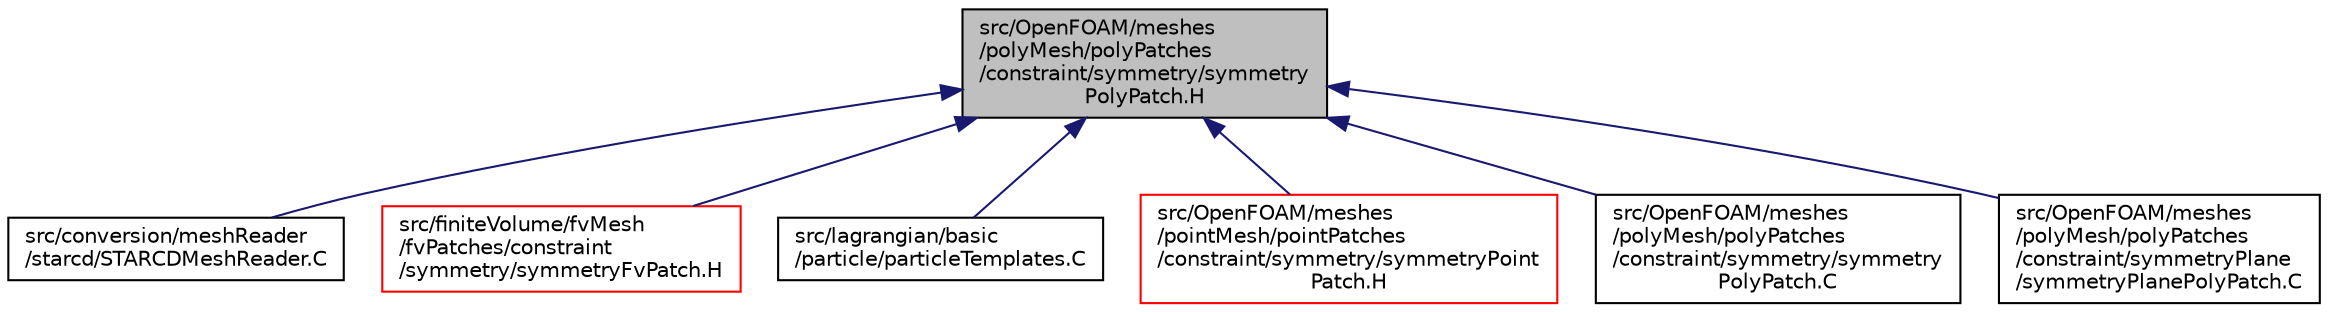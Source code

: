 digraph "src/OpenFOAM/meshes/polyMesh/polyPatches/constraint/symmetry/symmetryPolyPatch.H"
{
  bgcolor="transparent";
  edge [fontname="Helvetica",fontsize="10",labelfontname="Helvetica",labelfontsize="10"];
  node [fontname="Helvetica",fontsize="10",shape=record];
  Node1 [label="src/OpenFOAM/meshes\l/polyMesh/polyPatches\l/constraint/symmetry/symmetry\lPolyPatch.H",height=0.2,width=0.4,color="black", fillcolor="grey75", style="filled", fontcolor="black"];
  Node1 -> Node2 [dir="back",color="midnightblue",fontsize="10",style="solid",fontname="Helvetica"];
  Node2 [label="src/conversion/meshReader\l/starcd/STARCDMeshReader.C",height=0.2,width=0.4,color="black",URL="$a04837.html"];
  Node1 -> Node3 [dir="back",color="midnightblue",fontsize="10",style="solid",fontname="Helvetica"];
  Node3 [label="src/finiteVolume/fvMesh\l/fvPatches/constraint\l/symmetry/symmetryFvPatch.H",height=0.2,width=0.4,color="red",URL="$a06075.html"];
  Node1 -> Node4 [dir="back",color="midnightblue",fontsize="10",style="solid",fontname="Helvetica"];
  Node4 [label="src/lagrangian/basic\l/particle/particleTemplates.C",height=0.2,width=0.4,color="black",URL="$a06677.html"];
  Node1 -> Node5 [dir="back",color="midnightblue",fontsize="10",style="solid",fontname="Helvetica"];
  Node5 [label="src/OpenFOAM/meshes\l/pointMesh/pointPatches\l/constraint/symmetry/symmetryPoint\lPatch.H",height=0.2,width=0.4,color="red",URL="$a08919.html"];
  Node1 -> Node6 [dir="back",color="midnightblue",fontsize="10",style="solid",fontname="Helvetica"];
  Node6 [label="src/OpenFOAM/meshes\l/polyMesh/polyPatches\l/constraint/symmetry/symmetry\lPolyPatch.C",height=0.2,width=0.4,color="black",URL="$a09006.html"];
  Node1 -> Node7 [dir="back",color="midnightblue",fontsize="10",style="solid",fontname="Helvetica"];
  Node7 [label="src/OpenFOAM/meshes\l/polyMesh/polyPatches\l/constraint/symmetryPlane\l/symmetryPlanePolyPatch.C",height=0.2,width=0.4,color="black",URL="$a09008.html"];
}
